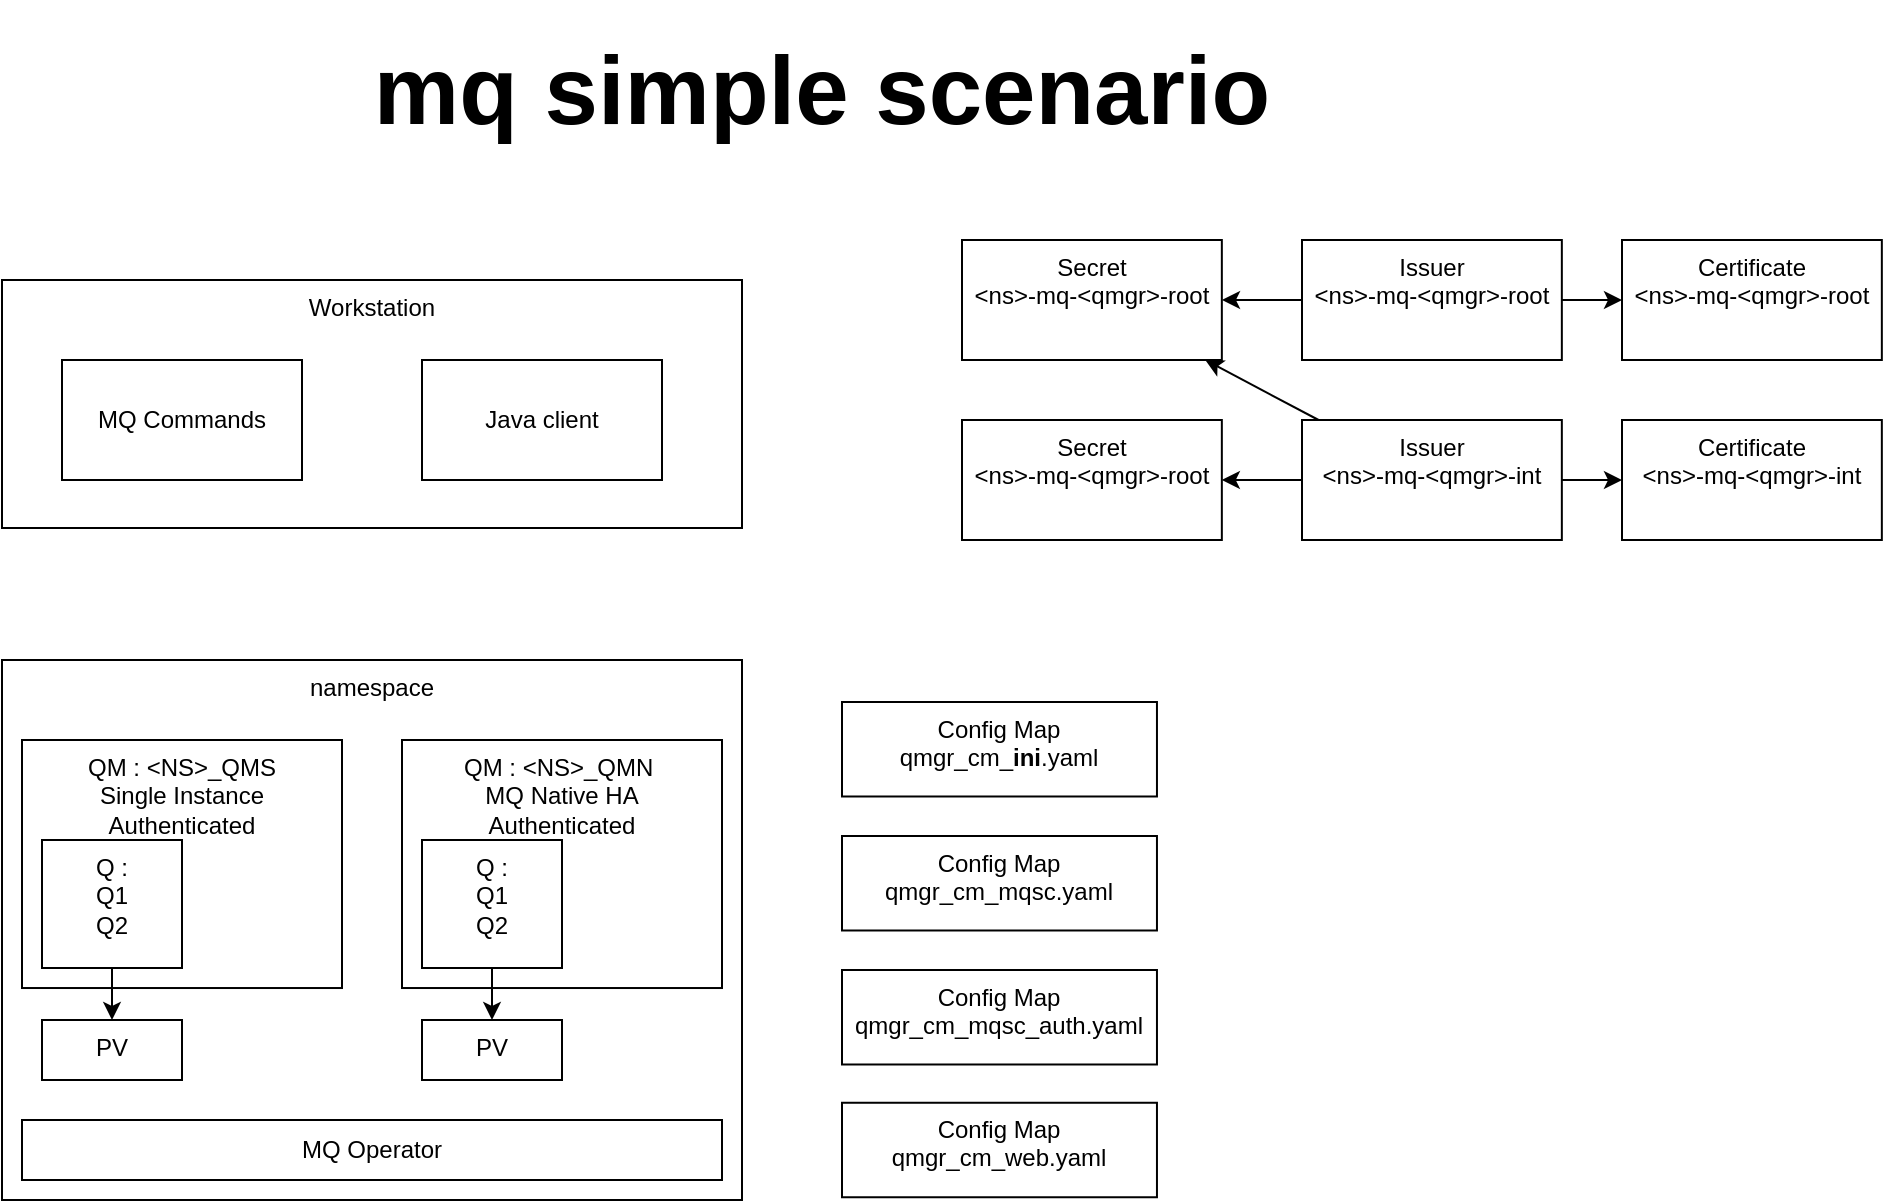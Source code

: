 <mxfile version="27.0.2" pages="2">
  <diagram name="Page-1" id="YvG3G-DKzLpsywxGTCxs">
    <mxGraphModel dx="972" dy="684" grid="1" gridSize="10" guides="1" tooltips="1" connect="1" arrows="1" fold="1" page="1" pageScale="1" pageWidth="1169" pageHeight="827" math="0" shadow="0">
      <root>
        <mxCell id="0" />
        <mxCell id="1" parent="0" />
        <mxCell id="Ef5qG8waVvEdwabGkqX2-1" value="namespace" style="rounded=0;whiteSpace=wrap;html=1;verticalAlign=top;" parent="1" vertex="1">
          <mxGeometry x="200" y="450" width="370" height="270" as="geometry" />
        </mxCell>
        <mxCell id="Ef5qG8waVvEdwabGkqX2-2" value="QM : &amp;lt;NS&amp;gt;_QMS&lt;div&gt;Single Instance&lt;/div&gt;&lt;div&gt;Authenticated&lt;/div&gt;" style="rounded=0;whiteSpace=wrap;html=1;verticalAlign=top;" parent="1" vertex="1">
          <mxGeometry x="210" y="490" width="160" height="124.015" as="geometry" />
        </mxCell>
        <mxCell id="Ef5qG8waVvEdwabGkqX2-3" value="MQ Operator" style="rounded=0;whiteSpace=wrap;html=1;verticalAlign=middle;" parent="1" vertex="1">
          <mxGeometry x="210" y="680" width="350" height="30" as="geometry" />
        </mxCell>
        <mxCell id="Ef5qG8waVvEdwabGkqX2-4" value="QM : &amp;lt;NS&amp;gt;_QMN&amp;nbsp;&lt;div&gt;MQ Native HA&lt;/div&gt;&lt;div&gt;Authenticated&lt;/div&gt;" style="rounded=0;whiteSpace=wrap;html=1;verticalAlign=top;" parent="1" vertex="1">
          <mxGeometry x="400" y="490" width="160" height="124.015" as="geometry" />
        </mxCell>
        <mxCell id="Ef5qG8waVvEdwabGkqX2-10" style="edgeStyle=orthogonalEdgeStyle;rounded=0;orthogonalLoop=1;jettySize=auto;html=1;entryX=0.5;entryY=0;entryDx=0;entryDy=0;" parent="1" source="Ef5qG8waVvEdwabGkqX2-5" target="Ef5qG8waVvEdwabGkqX2-7" edge="1">
          <mxGeometry relative="1" as="geometry" />
        </mxCell>
        <mxCell id="Ef5qG8waVvEdwabGkqX2-5" value="Q :&lt;div&gt;Q1&lt;/div&gt;&lt;div&gt;Q2&lt;/div&gt;" style="rounded=0;whiteSpace=wrap;html=1;verticalAlign=top;" parent="1" vertex="1">
          <mxGeometry x="220" y="540" width="70" height="64" as="geometry" />
        </mxCell>
        <mxCell id="Ef5qG8waVvEdwabGkqX2-9" style="edgeStyle=orthogonalEdgeStyle;rounded=0;orthogonalLoop=1;jettySize=auto;html=1;" parent="1" source="Ef5qG8waVvEdwabGkqX2-6" target="Ef5qG8waVvEdwabGkqX2-8" edge="1">
          <mxGeometry relative="1" as="geometry" />
        </mxCell>
        <mxCell id="Ef5qG8waVvEdwabGkqX2-6" value="Q :&lt;div&gt;Q1&lt;/div&gt;&lt;div&gt;Q2&lt;/div&gt;" style="rounded=0;whiteSpace=wrap;html=1;verticalAlign=top;" parent="1" vertex="1">
          <mxGeometry x="410" y="540" width="70" height="64" as="geometry" />
        </mxCell>
        <mxCell id="Ef5qG8waVvEdwabGkqX2-7" value="PV" style="rounded=0;whiteSpace=wrap;html=1;verticalAlign=top;" parent="1" vertex="1">
          <mxGeometry x="220" y="630" width="70" height="30" as="geometry" />
        </mxCell>
        <mxCell id="Ef5qG8waVvEdwabGkqX2-8" value="PV" style="rounded=0;whiteSpace=wrap;html=1;verticalAlign=top;" parent="1" vertex="1">
          <mxGeometry x="410" y="630" width="70" height="30" as="geometry" />
        </mxCell>
        <mxCell id="Ef5qG8waVvEdwabGkqX2-11" value="Workstation" style="rounded=0;whiteSpace=wrap;html=1;verticalAlign=top;" parent="1" vertex="1">
          <mxGeometry x="200" y="260" width="370" height="124" as="geometry" />
        </mxCell>
        <mxCell id="Ef5qG8waVvEdwabGkqX2-12" value="MQ Commands" style="rounded=0;whiteSpace=wrap;html=1;" parent="1" vertex="1">
          <mxGeometry x="230" y="300" width="120" height="60" as="geometry" />
        </mxCell>
        <mxCell id="Ef5qG8waVvEdwabGkqX2-13" value="Java client" style="rounded=0;whiteSpace=wrap;html=1;" parent="1" vertex="1">
          <mxGeometry x="410" y="300" width="120" height="60" as="geometry" />
        </mxCell>
        <mxCell id="Ef5qG8waVvEdwabGkqX2-14" value="Certificate&lt;div&gt;&amp;lt;ns&amp;gt;-mq-&amp;lt;qmgr&amp;gt;-root&lt;/div&gt;" style="rounded=0;whiteSpace=wrap;html=1;verticalAlign=top;" parent="1" vertex="1">
          <mxGeometry x="1010" y="240" width="129.921" height="60" as="geometry" />
        </mxCell>
        <mxCell id="Ef5qG8waVvEdwabGkqX2-15" value="Certificate&lt;div&gt;&amp;lt;ns&amp;gt;-mq-&amp;lt;qmgr&amp;gt;-int&lt;/div&gt;" style="rounded=0;whiteSpace=wrap;html=1;verticalAlign=top;" parent="1" vertex="1">
          <mxGeometry x="1010" y="330" width="129.921" height="60" as="geometry" />
        </mxCell>
        <mxCell id="Ef5qG8waVvEdwabGkqX2-17" value="&lt;b&gt;&lt;font style=&quot;font-size: 48px;&quot;&gt;mq simple scenario&lt;/font&gt;&lt;/b&gt;" style="text;html=1;align=center;verticalAlign=middle;whiteSpace=wrap;rounded=0;" parent="1" vertex="1">
          <mxGeometry x="300" y="120" width="620" height="90" as="geometry" />
        </mxCell>
        <mxCell id="ZcEfLKHSkxBztD1j7E4C-1" value="Config Map&lt;div&gt;&lt;div&gt;qmgr_cm_&lt;b&gt;ini&lt;/b&gt;.yaml&lt;/div&gt;&lt;/div&gt;" style="rounded=0;whiteSpace=wrap;html=1;verticalAlign=top;" parent="1" vertex="1">
          <mxGeometry x="620" y="471" width="157.48" height="47.244" as="geometry" />
        </mxCell>
        <mxCell id="ZcEfLKHSkxBztD1j7E4C-2" value="Config Map&lt;div&gt;&lt;div&gt;&lt;span style=&quot;background-color: transparent; color: light-dark(rgb(0, 0, 0), rgb(255, 255, 255));&quot;&gt;qmgr_cm_mqsc.yaml&lt;/span&gt;&lt;/div&gt;&lt;/div&gt;" style="rounded=0;whiteSpace=wrap;html=1;verticalAlign=top;" parent="1" vertex="1">
          <mxGeometry x="620" y="538" width="157.48" height="47.244" as="geometry" />
        </mxCell>
        <mxCell id="ZcEfLKHSkxBztD1j7E4C-3" value="Config Map&lt;div&gt;&lt;div&gt;&lt;span style=&quot;background-color: transparent; color: light-dark(rgb(0, 0, 0), rgb(255, 255, 255));&quot;&gt;qmgr_cm_mqsc_auth.yaml&lt;/span&gt;&lt;/div&gt;&lt;/div&gt;" style="rounded=0;whiteSpace=wrap;html=1;verticalAlign=top;" parent="1" vertex="1">
          <mxGeometry x="620" y="605" width="157.48" height="47.244" as="geometry" />
        </mxCell>
        <mxCell id="ZcEfLKHSkxBztD1j7E4C-4" value="Config Map&lt;div&gt;&lt;div&gt;&lt;span style=&quot;background-color: transparent; color: light-dark(rgb(0, 0, 0), rgb(255, 255, 255));&quot;&gt;qmgr_cm_web.yaml&lt;/span&gt;&lt;/div&gt;&lt;/div&gt;" style="rounded=0;whiteSpace=wrap;html=1;verticalAlign=top;" parent="1" vertex="1">
          <mxGeometry x="620" y="671.38" width="157.48" height="47.244" as="geometry" />
        </mxCell>
        <mxCell id="CEzfZL6U4hW8-qowPfR6-7" style="edgeStyle=orthogonalEdgeStyle;rounded=0;orthogonalLoop=1;jettySize=auto;html=1;entryX=0;entryY=0.5;entryDx=0;entryDy=0;" edge="1" parent="1" source="CEzfZL6U4hW8-qowPfR6-2" target="Ef5qG8waVvEdwabGkqX2-14">
          <mxGeometry relative="1" as="geometry" />
        </mxCell>
        <mxCell id="CEzfZL6U4hW8-qowPfR6-8" style="edgeStyle=orthogonalEdgeStyle;rounded=0;orthogonalLoop=1;jettySize=auto;html=1;" edge="1" parent="1" source="CEzfZL6U4hW8-qowPfR6-2">
          <mxGeometry relative="1" as="geometry">
            <mxPoint x="810.0" y="270" as="targetPoint" />
          </mxGeometry>
        </mxCell>
        <mxCell id="CEzfZL6U4hW8-qowPfR6-2" value="&lt;div&gt;Issuer&lt;/div&gt;&lt;div&gt;&amp;lt;ns&amp;gt;-mq-&amp;lt;qmgr&amp;gt;-root&lt;/div&gt;" style="rounded=0;whiteSpace=wrap;html=1;verticalAlign=top;" vertex="1" parent="1">
          <mxGeometry x="850" y="240" width="129.921" height="60" as="geometry" />
        </mxCell>
        <mxCell id="CEzfZL6U4hW8-qowPfR6-9" style="rounded=0;orthogonalLoop=1;jettySize=auto;html=1;" edge="1" parent="1" source="CEzfZL6U4hW8-qowPfR6-3" target="CEzfZL6U4hW8-qowPfR6-6">
          <mxGeometry relative="1" as="geometry" />
        </mxCell>
        <mxCell id="CEzfZL6U4hW8-qowPfR6-10" style="edgeStyle=orthogonalEdgeStyle;rounded=0;orthogonalLoop=1;jettySize=auto;html=1;entryX=0;entryY=0.5;entryDx=0;entryDy=0;" edge="1" parent="1" source="CEzfZL6U4hW8-qowPfR6-3" target="Ef5qG8waVvEdwabGkqX2-15">
          <mxGeometry relative="1" as="geometry" />
        </mxCell>
        <mxCell id="CEzfZL6U4hW8-qowPfR6-12" style="edgeStyle=orthogonalEdgeStyle;rounded=0;orthogonalLoop=1;jettySize=auto;html=1;" edge="1" parent="1" source="CEzfZL6U4hW8-qowPfR6-3" target="CEzfZL6U4hW8-qowPfR6-11">
          <mxGeometry relative="1" as="geometry" />
        </mxCell>
        <mxCell id="CEzfZL6U4hW8-qowPfR6-3" value="&lt;div&gt;Issuer&lt;/div&gt;&lt;div&gt;&amp;lt;ns&amp;gt;-mq-&amp;lt;qmgr&amp;gt;-int&lt;/div&gt;" style="rounded=0;whiteSpace=wrap;html=1;verticalAlign=top;" vertex="1" parent="1">
          <mxGeometry x="850" y="330" width="129.921" height="60" as="geometry" />
        </mxCell>
        <mxCell id="CEzfZL6U4hW8-qowPfR6-6" value="&lt;div&gt;Secret&lt;/div&gt;&lt;div&gt;&amp;lt;ns&amp;gt;-mq-&amp;lt;qmgr&amp;gt;-root&lt;/div&gt;" style="rounded=0;whiteSpace=wrap;html=1;verticalAlign=top;" vertex="1" parent="1">
          <mxGeometry x="680" y="240" width="129.921" height="60" as="geometry" />
        </mxCell>
        <mxCell id="CEzfZL6U4hW8-qowPfR6-11" value="&lt;div&gt;Secret&lt;/div&gt;&lt;div&gt;&amp;lt;ns&amp;gt;-mq-&amp;lt;qmgr&amp;gt;-root&lt;/div&gt;" style="rounded=0;whiteSpace=wrap;html=1;verticalAlign=top;" vertex="1" parent="1">
          <mxGeometry x="680" y="330" width="129.921" height="60" as="geometry" />
        </mxCell>
      </root>
    </mxGraphModel>
  </diagram>
  <diagram id="j87sD7DXutMpnN5hyiEh" name="Page-2">
    <mxGraphModel dx="1181" dy="686" grid="1" gridSize="10" guides="1" tooltips="1" connect="1" arrows="1" fold="1" page="1" pageScale="1" pageWidth="1169" pageHeight="827" math="0" shadow="0">
      <root>
        <mxCell id="0" />
        <mxCell id="1" parent="0" />
        <mxCell id="uRoWsg4P0xh4N7x3yXwX-3" style="rounded=0;orthogonalLoop=1;jettySize=auto;html=1;" edge="1" parent="1" source="iEbrVtBJkSvb1MeQErQc-1" target="iEbrVtBJkSvb1MeQErQc-5">
          <mxGeometry relative="1" as="geometry" />
        </mxCell>
        <mxCell id="iEbrVtBJkSvb1MeQErQc-1" value="amqsmhac/amqsphac" style="rounded=0;whiteSpace=wrap;html=1;" vertex="1" parent="1">
          <mxGeometry x="340" y="250.47" width="120.078" height="29.53" as="geometry" />
        </mxCell>
        <mxCell id="iEbrVtBJkSvb1MeQErQc-2" value="C:\IBM\mq\tools\c\Samples" style="text;html=1;align=center;verticalAlign=middle;whiteSpace=wrap;rounded=0;" vertex="1" parent="1">
          <mxGeometry x="120" y="250" width="150" height="30" as="geometry" />
        </mxCell>
        <mxCell id="iEbrVtBJkSvb1MeQErQc-3" value="AKS" style="rounded=0;whiteSpace=wrap;html=1;" vertex="1" parent="1">
          <mxGeometry x="340" y="500.47" width="520" height="29.53" as="geometry" />
        </mxCell>
        <mxCell id="iEbrVtBJkSvb1MeQErQc-4" value="MQ Deployment" style="rounded=0;whiteSpace=wrap;html=1;" vertex="1" parent="1">
          <mxGeometry x="340" y="460" width="520" height="29.53" as="geometry" />
        </mxCell>
        <mxCell id="uRoWsg4P0xh4N7x3yXwX-6" style="edgeStyle=orthogonalEdgeStyle;rounded=0;orthogonalLoop=1;jettySize=auto;html=1;entryX=0.5;entryY=0;entryDx=0;entryDy=0;dashed=1;dashPattern=8 8;" edge="1" parent="1" source="iEbrVtBJkSvb1MeQErQc-5" target="iEbrVtBJkSvb1MeQErQc-9">
          <mxGeometry relative="1" as="geometry" />
        </mxCell>
        <mxCell id="iEbrVtBJkSvb1MeQErQc-5" value="QMGR - Native HA&lt;div&gt;Pod 1 running&lt;/div&gt;" style="rounded=0;whiteSpace=wrap;html=1;" vertex="1" parent="1">
          <mxGeometry x="340" y="350" width="120.078" height="29.53" as="geometry" />
        </mxCell>
        <mxCell id="iEbrVtBJkSvb1MeQErQc-6" value="Mise à jour toutes les semaines de façon brute AKS" style="text;html=1;align=center;verticalAlign=middle;whiteSpace=wrap;rounded=0;fontColor=light-dark(#fe0000, #ededed);" vertex="1" parent="1">
          <mxGeometry x="40" y="500" width="290" height="30" as="geometry" />
        </mxCell>
        <mxCell id="iEbrVtBJkSvb1MeQErQc-7" value="Pod life cycle?&amp;nbsp;&lt;div&gt;Drain included ?&lt;/div&gt;" style="text;html=1;align=center;verticalAlign=middle;whiteSpace=wrap;rounded=0;" vertex="1" parent="1">
          <mxGeometry x="150" y="349.77" width="150" height="30" as="geometry" />
        </mxCell>
        <mxCell id="iEbrVtBJkSvb1MeQErQc-9" value="Worker 1" style="rounded=0;whiteSpace=wrap;html=1;" vertex="1" parent="1">
          <mxGeometry x="340" y="410" width="120.078" height="29.53" as="geometry" />
        </mxCell>
        <mxCell id="iEbrVtBJkSvb1MeQErQc-10" value="Worker 2" style="rounded=0;whiteSpace=wrap;html=1;" vertex="1" parent="1">
          <mxGeometry x="469.961" y="410" width="120.078" height="29.53" as="geometry" />
        </mxCell>
        <mxCell id="iEbrVtBJkSvb1MeQErQc-11" value="Worker 3" style="rounded=0;whiteSpace=wrap;html=1;" vertex="1" parent="1">
          <mxGeometry x="609.961" y="410" width="120.078" height="29.53" as="geometry" />
        </mxCell>
        <mxCell id="uRoWsg4P0xh4N7x3yXwX-12" value="1" style="rounded=0;orthogonalLoop=1;jettySize=auto;html=1;" edge="1" parent="1" source="iEbrVtBJkSvb1MeQErQc-12" target="iEbrVtBJkSvb1MeQErQc-5">
          <mxGeometry relative="1" as="geometry" />
        </mxCell>
        <mxCell id="uRoWsg4P0xh4N7x3yXwX-16" value="2 au bout de 20 s" style="rounded=0;orthogonalLoop=1;jettySize=auto;html=1;" edge="1" parent="1" source="iEbrVtBJkSvb1MeQErQc-12" target="uRoWsg4P0xh4N7x3yXwX-2">
          <mxGeometry relative="1" as="geometry" />
        </mxCell>
        <mxCell id="iEbrVtBJkSvb1MeQErQc-12" value="MQ Client (Buffer)" style="rounded=0;whiteSpace=wrap;html=1;" vertex="1" parent="1">
          <mxGeometry x="500" y="250.47" width="230" height="29.53" as="geometry" />
        </mxCell>
        <mxCell id="uRoWsg4P0xh4N7x3yXwX-8" style="edgeStyle=orthogonalEdgeStyle;rounded=0;orthogonalLoop=1;jettySize=auto;html=1;entryX=0.5;entryY=0;entryDx=0;entryDy=0;dashed=1;dashPattern=8 8;strokeColor=default;align=center;verticalAlign=middle;fontFamily=Helvetica;fontSize=11;fontColor=default;labelBackgroundColor=default;endArrow=classic;" edge="1" parent="1" source="uRoWsg4P0xh4N7x3yXwX-1" target="iEbrVtBJkSvb1MeQErQc-11">
          <mxGeometry relative="1" as="geometry" />
        </mxCell>
        <mxCell id="uRoWsg4P0xh4N7x3yXwX-1" value="QMGR - Native HA&lt;div&gt;Pod 3 ready&lt;/div&gt;" style="rounded=0;whiteSpace=wrap;html=1;" vertex="1" parent="1">
          <mxGeometry x="610" y="350" width="120" height="29.53" as="geometry" />
        </mxCell>
        <mxCell id="uRoWsg4P0xh4N7x3yXwX-7" style="edgeStyle=orthogonalEdgeStyle;rounded=0;orthogonalLoop=1;jettySize=auto;html=1;entryX=0.5;entryY=0;entryDx=0;entryDy=0;dashed=1;dashPattern=8 8;strokeColor=default;align=center;verticalAlign=middle;fontFamily=Helvetica;fontSize=11;fontColor=default;labelBackgroundColor=default;endArrow=classic;" edge="1" parent="1" source="uRoWsg4P0xh4N7x3yXwX-2" target="iEbrVtBJkSvb1MeQErQc-10">
          <mxGeometry relative="1" as="geometry" />
        </mxCell>
        <mxCell id="uRoWsg4P0xh4N7x3yXwX-2" value="QMGR - Native HA&lt;div&gt;Pod 2 ready&lt;/div&gt;" style="rounded=0;whiteSpace=wrap;html=1;" vertex="1" parent="1">
          <mxGeometry x="470" y="350" width="120" height="29.53" as="geometry" />
        </mxCell>
        <mxCell id="uRoWsg4P0xh4N7x3yXwX-4" value="Perte Worker 1&lt;div&gt;Pod 2 devient running au bout de ...&lt;/div&gt;&lt;div&gt;Client reconnect sur le Pod 2 au bout de ...&amp;nbsp;&lt;span style=&quot;background-color: transparent; color: light-dark(rgb(0, 0, 0), rgb(255, 255, 255));&quot;&gt;(Pas de contrainte sur le client au niveau IP controlé par AKS/GLB)&lt;/span&gt;&lt;/div&gt;&lt;div&gt;&lt;br&gt;&lt;/div&gt;&lt;div&gt;Pod 1 reschedulé sur worker 4&lt;/div&gt;" style="text;html=1;align=left;verticalAlign=top;whiteSpace=wrap;rounded=0;" vertex="1" parent="1">
          <mxGeometry x="80" y="560" width="780" height="190" as="geometry" />
        </mxCell>
        <mxCell id="uRoWsg4P0xh4N7x3yXwX-5" value="Worker 4" style="rounded=0;whiteSpace=wrap;html=1;" vertex="1" parent="1">
          <mxGeometry x="740" y="410" width="120.078" height="29.53" as="geometry" />
        </mxCell>
        <mxCell id="uRoWsg4P0xh4N7x3yXwX-11" value="Etat initial" style="text;html=1;align=center;verticalAlign=middle;whiteSpace=wrap;rounded=0;" vertex="1" parent="1">
          <mxGeometry x="540" y="130" width="150" height="20.01" as="geometry" />
        </mxCell>
        <mxCell id="uRoWsg4P0xh4N7x3yXwX-14" value="10000 req/s" style="edgeStyle=orthogonalEdgeStyle;rounded=0;orthogonalLoop=1;jettySize=auto;html=1;" edge="1" parent="1" source="uRoWsg4P0xh4N7x3yXwX-13" target="iEbrVtBJkSvb1MeQErQc-12">
          <mxGeometry relative="1" as="geometry" />
        </mxCell>
        <mxCell id="uRoWsg4P0xh4N7x3yXwX-13" value="App" style="rounded=0;whiteSpace=wrap;html=1;" vertex="1" parent="1">
          <mxGeometry x="500" y="180" width="230" height="29.53" as="geometry" />
        </mxCell>
        <mxCell id="uRoWsg4P0xh4N7x3yXwX-17" value="Combien de message peut il bufferiser? taille/nombre/temps?" style="text;html=1;align=left;verticalAlign=middle;whiteSpace=wrap;rounded=0;" vertex="1" parent="1">
          <mxGeometry x="910" y="250.01" width="200" height="30" as="geometry" />
        </mxCell>
        <mxCell id="uRoWsg4P0xh4N7x3yXwX-18" value="Attention:&lt;div&gt;Définir indisponibilité versus perte de messages?&lt;/div&gt;" style="text;html=1;align=left;verticalAlign=middle;whiteSpace=wrap;rounded=0;" vertex="1" parent="1">
          <mxGeometry x="240" y="720" width="440" height="30" as="geometry" />
        </mxCell>
        <mxCell id="uRoWsg4P0xh4N7x3yXwX-19" value="Harness" style="rounded=0;whiteSpace=wrap;html=1;" vertex="1" parent="1">
          <mxGeometry x="740" y="250.47" width="120" height="29.53" as="geometry" />
        </mxCell>
      </root>
    </mxGraphModel>
  </diagram>
</mxfile>

